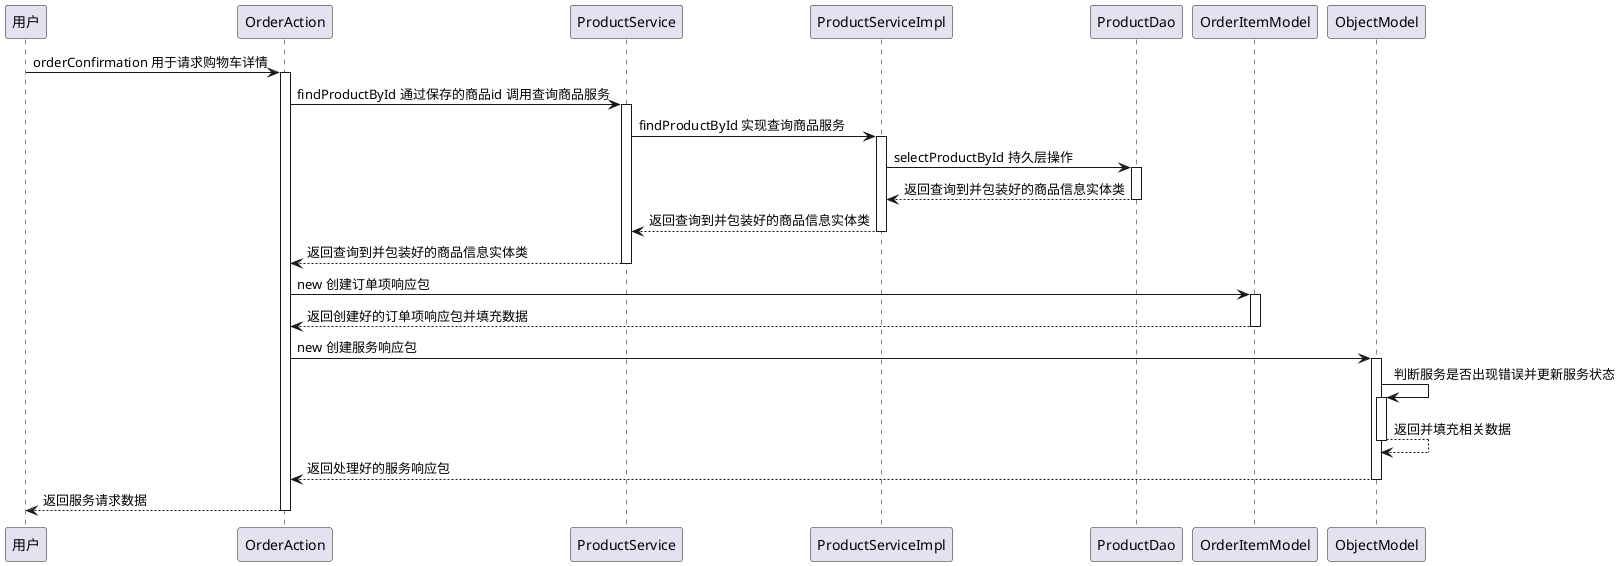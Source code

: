 @startuml
participant 用户
用户 -> OrderAction : orderConfirmation 用于请求购物车详情
activate OrderAction
OrderAction -> ProductService : findProductById 通过保存的商品id 调用查询商品服务
activate ProductService
ProductService -> ProductServiceImpl : findProductById 实现查询商品服务
activate ProductServiceImpl
ProductServiceImpl -> ProductDao : selectProductById 持久层操作
activate ProductDao
ProductDao --> ProductServiceImpl : 返回查询到并包装好的商品信息实体类
deactivate ProductDao
ProductServiceImpl --> ProductService : 返回查询到并包装好的商品信息实体类
deactivate ProductServiceImpl
ProductService --> OrderAction : 返回查询到并包装好的商品信息实体类
deactivate ProductService
OrderAction -> OrderItemModel : new 创建订单项响应包
activate OrderItemModel
OrderItemModel --> OrderAction : 返回创建好的订单项响应包并填充数据
deactivate OrderItemModel
OrderAction -> ObjectModel : new 创建服务响应包
activate ObjectModel
ObjectModel -> ObjectModel : 判断服务是否出现错误并更新服务状态
activate ObjectModel
ObjectModel --> ObjectModel : 返回并填充相关数据
deactivate ObjectModel
ObjectModel --> OrderAction : 返回处理好的服务响应包
deactivate ObjectModel
return 返回服务请求数据
@enduml